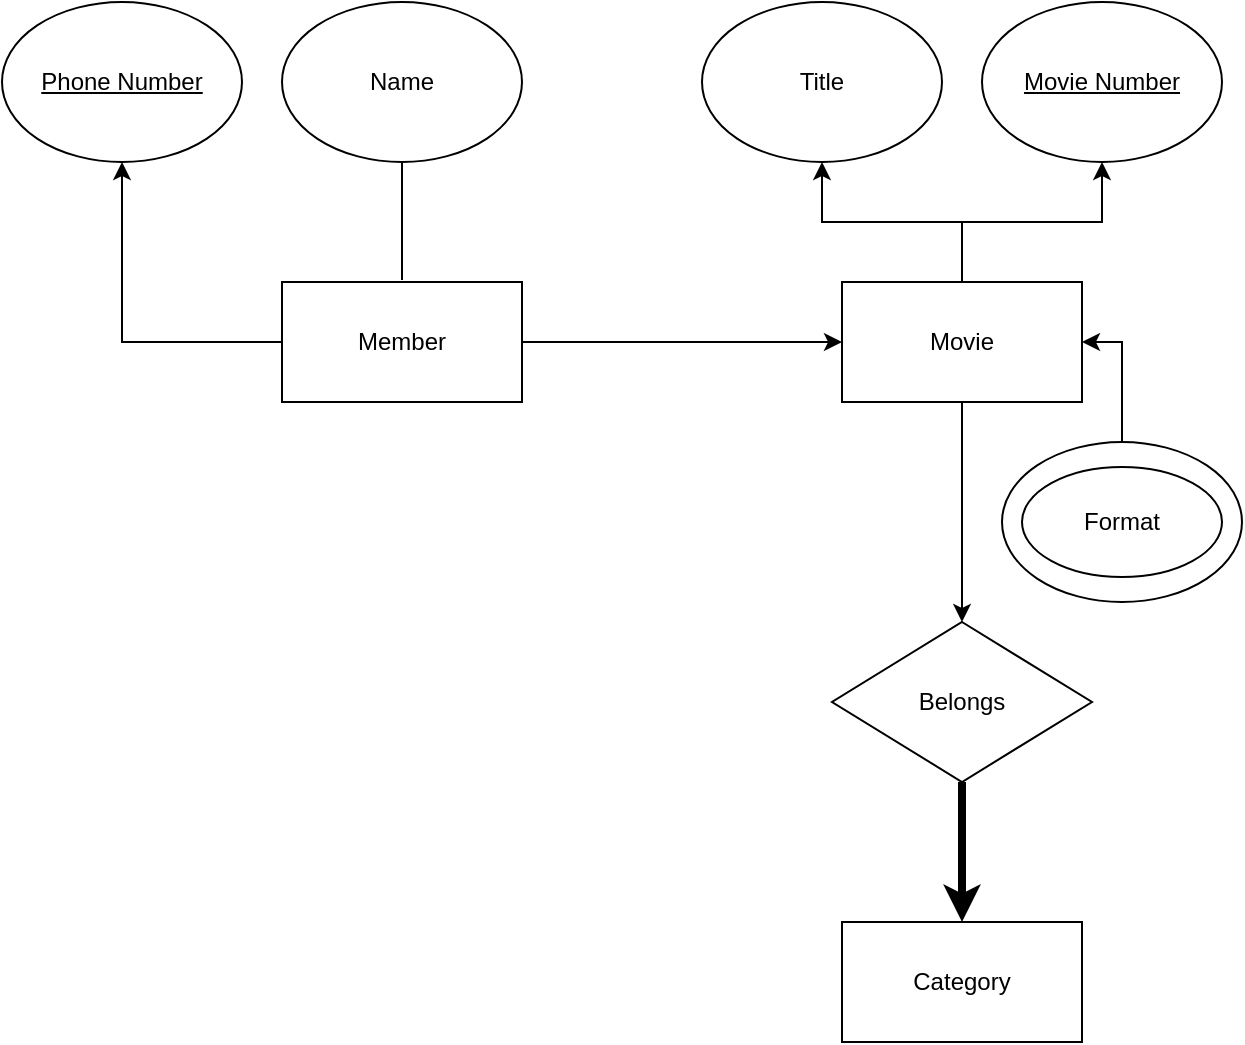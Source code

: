 <mxfile version="26.0.7">
  <diagram name="Page-1" id="POi4Gn6B4Dy2wDxotkEP">
    <mxGraphModel dx="794" dy="492" grid="1" gridSize="10" guides="1" tooltips="1" connect="1" arrows="1" fold="1" page="1" pageScale="1" pageWidth="850" pageHeight="1100" math="0" shadow="0">
      <root>
        <mxCell id="0" />
        <mxCell id="1" parent="0" />
        <mxCell id="hux0V4ShZ4dtdGJlVlQb-9" style="edgeStyle=orthogonalEdgeStyle;rounded=0;orthogonalLoop=1;jettySize=auto;html=1;" edge="1" parent="1" source="hux0V4ShZ4dtdGJlVlQb-1" target="hux0V4ShZ4dtdGJlVlQb-5">
          <mxGeometry relative="1" as="geometry" />
        </mxCell>
        <mxCell id="hux0V4ShZ4dtdGJlVlQb-10" style="edgeStyle=orthogonalEdgeStyle;rounded=0;orthogonalLoop=1;jettySize=auto;html=1;entryX=0.5;entryY=1;entryDx=0;entryDy=0;" edge="1" parent="1" source="hux0V4ShZ4dtdGJlVlQb-1" target="hux0V4ShZ4dtdGJlVlQb-4">
          <mxGeometry relative="1" as="geometry" />
        </mxCell>
        <mxCell id="hux0V4ShZ4dtdGJlVlQb-23" style="edgeStyle=orthogonalEdgeStyle;rounded=0;orthogonalLoop=1;jettySize=auto;html=1;" edge="1" parent="1" source="hux0V4ShZ4dtdGJlVlQb-1" target="hux0V4ShZ4dtdGJlVlQb-19">
          <mxGeometry relative="1" as="geometry" />
        </mxCell>
        <mxCell id="hux0V4ShZ4dtdGJlVlQb-1" value="Movie" style="rounded=0;whiteSpace=wrap;html=1;" vertex="1" parent="1">
          <mxGeometry x="470" y="230" width="120" height="60" as="geometry" />
        </mxCell>
        <mxCell id="hux0V4ShZ4dtdGJlVlQb-3" style="edgeStyle=orthogonalEdgeStyle;rounded=0;orthogonalLoop=1;jettySize=auto;html=1;entryX=0;entryY=0.5;entryDx=0;entryDy=0;" edge="1" parent="1" source="hux0V4ShZ4dtdGJlVlQb-2" target="hux0V4ShZ4dtdGJlVlQb-1">
          <mxGeometry relative="1" as="geometry" />
        </mxCell>
        <mxCell id="hux0V4ShZ4dtdGJlVlQb-18" style="edgeStyle=orthogonalEdgeStyle;rounded=0;orthogonalLoop=1;jettySize=auto;html=1;entryX=0.5;entryY=1;entryDx=0;entryDy=0;" edge="1" parent="1" source="hux0V4ShZ4dtdGJlVlQb-2" target="hux0V4ShZ4dtdGJlVlQb-14">
          <mxGeometry relative="1" as="geometry" />
        </mxCell>
        <mxCell id="hux0V4ShZ4dtdGJlVlQb-2" value="Member" style="rounded=0;whiteSpace=wrap;html=1;" vertex="1" parent="1">
          <mxGeometry x="190" y="230" width="120" height="60" as="geometry" />
        </mxCell>
        <mxCell id="hux0V4ShZ4dtdGJlVlQb-4" value="Title" style="ellipse;whiteSpace=wrap;html=1;" vertex="1" parent="1">
          <mxGeometry x="400" y="90" width="120" height="80" as="geometry" />
        </mxCell>
        <mxCell id="hux0V4ShZ4dtdGJlVlQb-5" value="&lt;u&gt;Movie Number&lt;/u&gt;" style="ellipse;whiteSpace=wrap;html=1;" vertex="1" parent="1">
          <mxGeometry x="540" y="90" width="120" height="80" as="geometry" />
        </mxCell>
        <mxCell id="hux0V4ShZ4dtdGJlVlQb-13" style="edgeStyle=orthogonalEdgeStyle;rounded=0;orthogonalLoop=1;jettySize=auto;html=1;entryX=1;entryY=0.5;entryDx=0;entryDy=0;" edge="1" parent="1" source="hux0V4ShZ4dtdGJlVlQb-11" target="hux0V4ShZ4dtdGJlVlQb-1">
          <mxGeometry relative="1" as="geometry" />
        </mxCell>
        <mxCell id="hux0V4ShZ4dtdGJlVlQb-11" value="" style="ellipse;whiteSpace=wrap;html=1;" vertex="1" parent="1">
          <mxGeometry x="550" y="310" width="120" height="80" as="geometry" />
        </mxCell>
        <mxCell id="hux0V4ShZ4dtdGJlVlQb-12" value="Format" style="ellipse;whiteSpace=wrap;html=1;" vertex="1" parent="1">
          <mxGeometry x="560" y="322.5" width="100" height="55" as="geometry" />
        </mxCell>
        <mxCell id="hux0V4ShZ4dtdGJlVlQb-14" value="&lt;u&gt;Phone Number&lt;/u&gt;" style="ellipse;whiteSpace=wrap;html=1;" vertex="1" parent="1">
          <mxGeometry x="50" y="90" width="120" height="80" as="geometry" />
        </mxCell>
        <mxCell id="hux0V4ShZ4dtdGJlVlQb-16" value="Name" style="ellipse;whiteSpace=wrap;html=1;" vertex="1" parent="1">
          <mxGeometry x="190" y="90" width="120" height="80" as="geometry" />
        </mxCell>
        <mxCell id="hux0V4ShZ4dtdGJlVlQb-22" style="edgeStyle=orthogonalEdgeStyle;rounded=0;orthogonalLoop=1;jettySize=auto;html=1;entryX=0.5;entryY=0;entryDx=0;entryDy=0;fontStyle=1;curved=0;strokeColor=default;strokeWidth=4;" edge="1" parent="1" source="hux0V4ShZ4dtdGJlVlQb-19" target="hux0V4ShZ4dtdGJlVlQb-21">
          <mxGeometry relative="1" as="geometry" />
        </mxCell>
        <mxCell id="hux0V4ShZ4dtdGJlVlQb-19" value="Belongs" style="rhombus;whiteSpace=wrap;html=1;" vertex="1" parent="1">
          <mxGeometry x="465" y="400" width="130" height="80" as="geometry" />
        </mxCell>
        <mxCell id="hux0V4ShZ4dtdGJlVlQb-21" value="Category" style="rounded=0;whiteSpace=wrap;html=1;" vertex="1" parent="1">
          <mxGeometry x="470" y="550" width="120" height="60" as="geometry" />
        </mxCell>
        <mxCell id="hux0V4ShZ4dtdGJlVlQb-30" value="" style="endArrow=none;html=1;rounded=0;entryX=0.5;entryY=1;entryDx=0;entryDy=0;" edge="1" parent="1" target="hux0V4ShZ4dtdGJlVlQb-16">
          <mxGeometry width="50" height="50" relative="1" as="geometry">
            <mxPoint x="250" y="229" as="sourcePoint" />
            <mxPoint x="260" y="170" as="targetPoint" />
          </mxGeometry>
        </mxCell>
      </root>
    </mxGraphModel>
  </diagram>
</mxfile>

